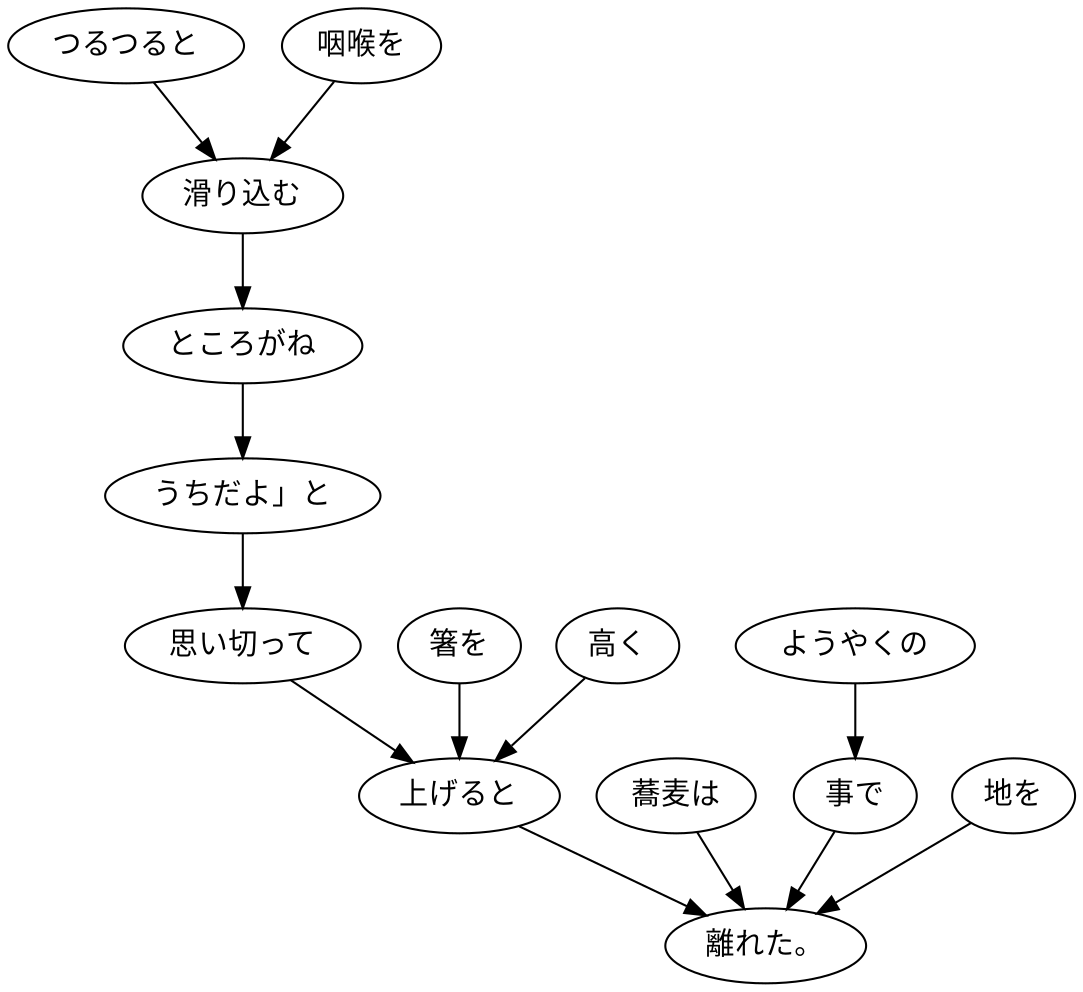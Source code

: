 digraph graph3529 {
	node0 [label="つるつると"];
	node1 [label="咽喉を"];
	node2 [label="滑り込む"];
	node3 [label="ところがね"];
	node4 [label="うちだよ」と"];
	node5 [label="思い切って"];
	node6 [label="箸を"];
	node7 [label="高く"];
	node8 [label="上げると"];
	node9 [label="蕎麦は"];
	node10 [label="ようやくの"];
	node11 [label="事で"];
	node12 [label="地を"];
	node13 [label="離れた。"];
	node0 -> node2;
	node1 -> node2;
	node2 -> node3;
	node3 -> node4;
	node4 -> node5;
	node5 -> node8;
	node6 -> node8;
	node7 -> node8;
	node8 -> node13;
	node9 -> node13;
	node10 -> node11;
	node11 -> node13;
	node12 -> node13;
}
